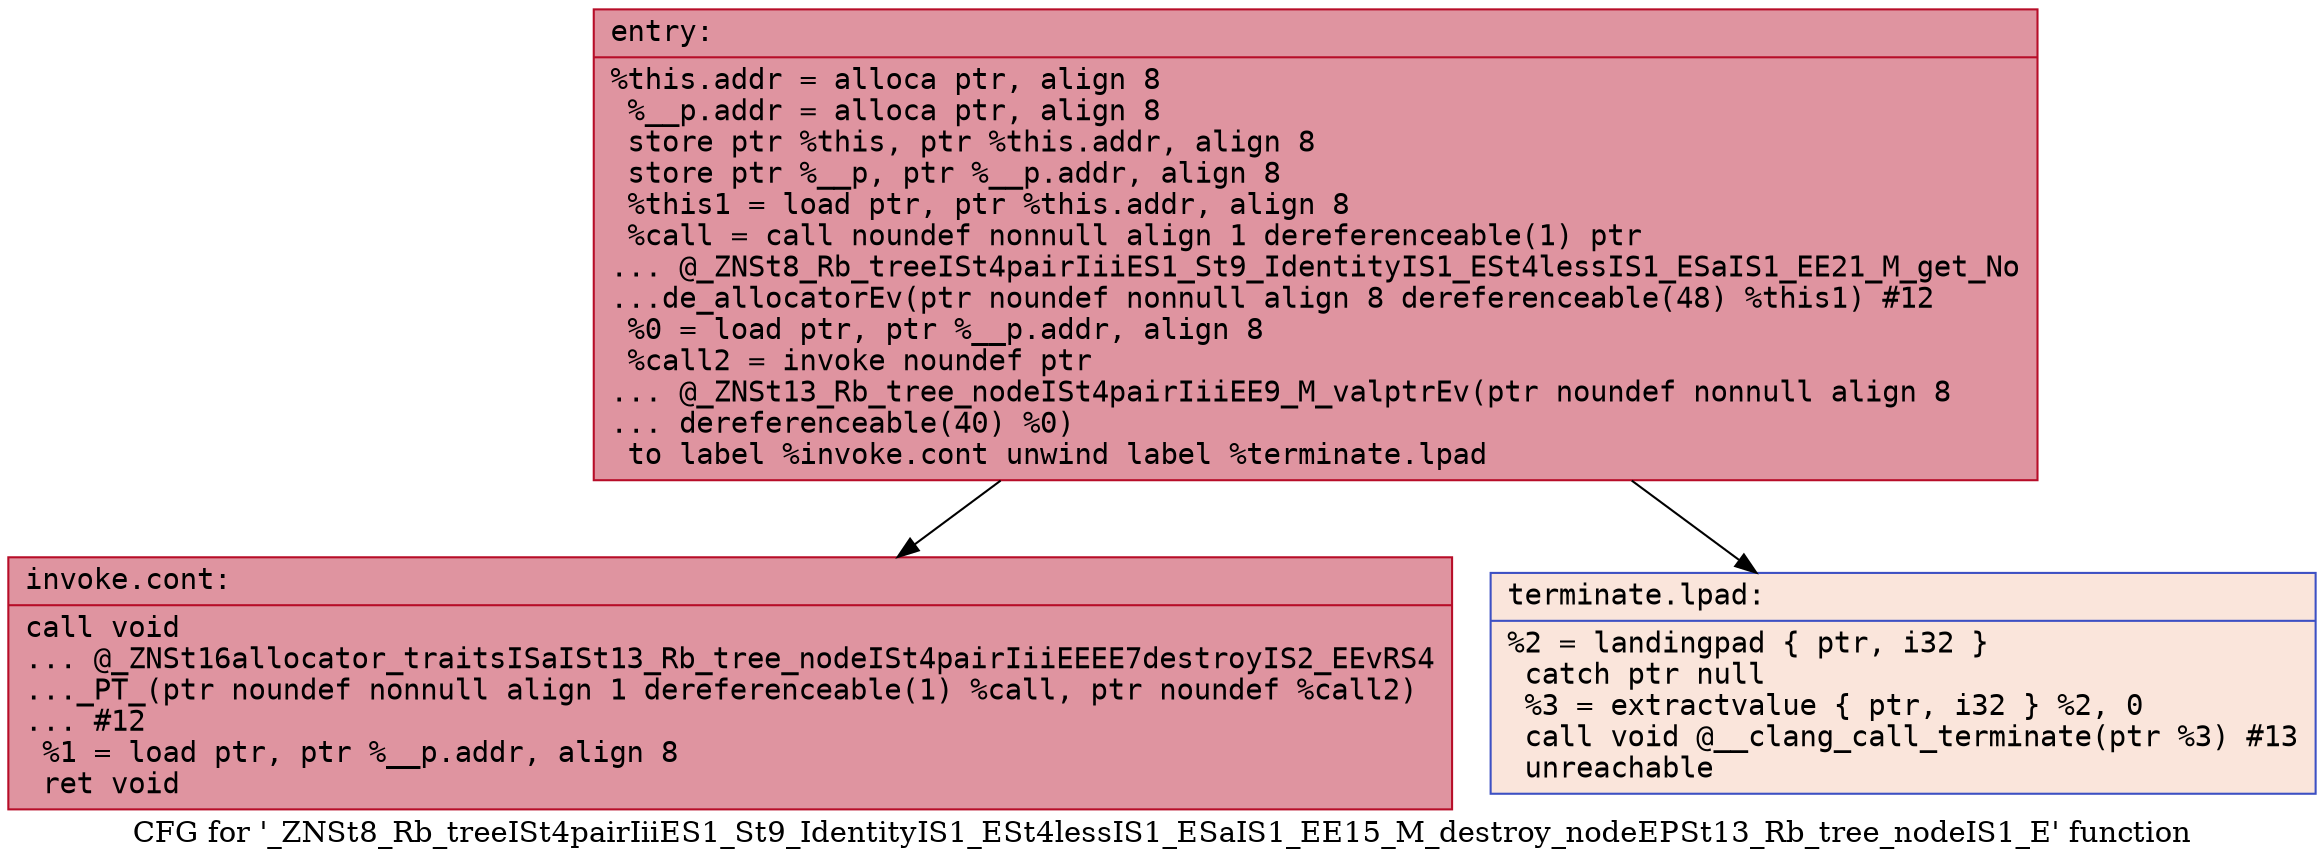digraph "CFG for '_ZNSt8_Rb_treeISt4pairIiiES1_St9_IdentityIS1_ESt4lessIS1_ESaIS1_EE15_M_destroy_nodeEPSt13_Rb_tree_nodeIS1_E' function" {
	label="CFG for '_ZNSt8_Rb_treeISt4pairIiiES1_St9_IdentityIS1_ESt4lessIS1_ESaIS1_EE15_M_destroy_nodeEPSt13_Rb_tree_nodeIS1_E' function";

	Node0x55579cda4be0 [shape=record,color="#b70d28ff", style=filled, fillcolor="#b70d2870" fontname="Courier",label="{entry:\l|  %this.addr = alloca ptr, align 8\l  %__p.addr = alloca ptr, align 8\l  store ptr %this, ptr %this.addr, align 8\l  store ptr %__p, ptr %__p.addr, align 8\l  %this1 = load ptr, ptr %this.addr, align 8\l  %call = call noundef nonnull align 1 dereferenceable(1) ptr\l... @_ZNSt8_Rb_treeISt4pairIiiES1_St9_IdentityIS1_ESt4lessIS1_ESaIS1_EE21_M_get_No\l...de_allocatorEv(ptr noundef nonnull align 8 dereferenceable(48) %this1) #12\l  %0 = load ptr, ptr %__p.addr, align 8\l  %call2 = invoke noundef ptr\l... @_ZNSt13_Rb_tree_nodeISt4pairIiiEE9_M_valptrEv(ptr noundef nonnull align 8\l... dereferenceable(40) %0)\l          to label %invoke.cont unwind label %terminate.lpad\l}"];
	Node0x55579cda4be0 -> Node0x55579cda4fc0[tooltip="entry -> invoke.cont\nProbability 100.00%" ];
	Node0x55579cda4be0 -> Node0x55579cda5040[tooltip="entry -> terminate.lpad\nProbability 0.00%" ];
	Node0x55579cda4fc0 [shape=record,color="#b70d28ff", style=filled, fillcolor="#b70d2870" fontname="Courier",label="{invoke.cont:\l|  call void\l... @_ZNSt16allocator_traitsISaISt13_Rb_tree_nodeISt4pairIiiEEEE7destroyIS2_EEvRS4\l..._PT_(ptr noundef nonnull align 1 dereferenceable(1) %call, ptr noundef %call2)\l... #12\l  %1 = load ptr, ptr %__p.addr, align 8\l  ret void\l}"];
	Node0x55579cda5040 [shape=record,color="#3d50c3ff", style=filled, fillcolor="#f4c5ad70" fontname="Courier",label="{terminate.lpad:\l|  %2 = landingpad \{ ptr, i32 \}\l          catch ptr null\l  %3 = extractvalue \{ ptr, i32 \} %2, 0\l  call void @__clang_call_terminate(ptr %3) #13\l  unreachable\l}"];
}
